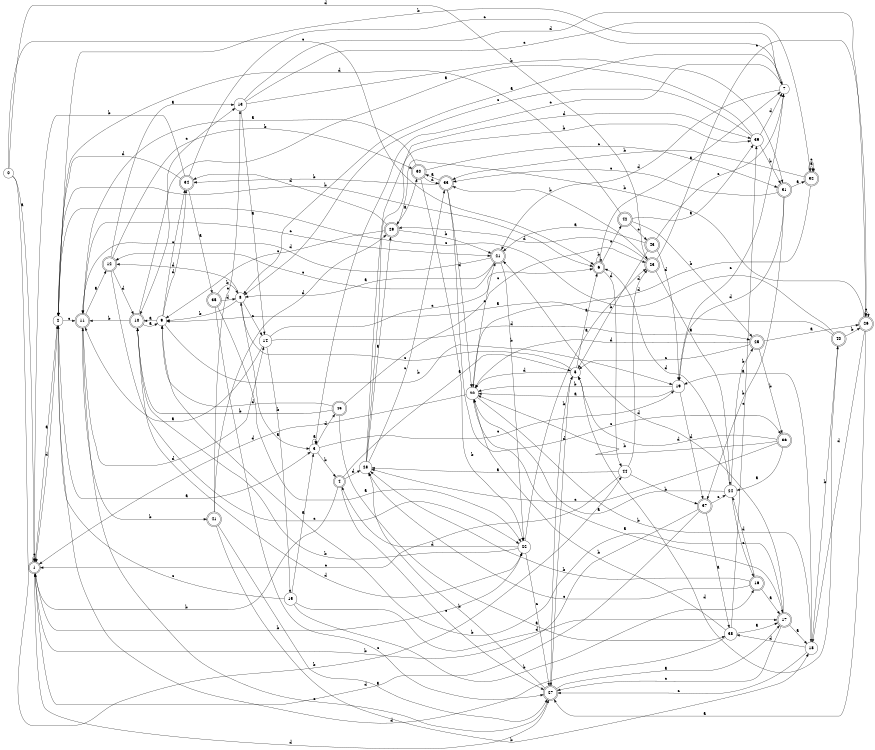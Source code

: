 digraph n37_10 {
__start0 [label="" shape="none"];

rankdir=LR;
size="8,5";

s0 [style="filled", color="black", fillcolor="white" shape="circle", label="0"];
s1 [style="rounded,filled", color="black", fillcolor="white" shape="doublecircle", label="1"];
s2 [style="filled", color="black", fillcolor="white" shape="circle", label="2"];
s3 [style="filled", color="black", fillcolor="white" shape="circle", label="3"];
s4 [style="rounded,filled", color="black", fillcolor="white" shape="doublecircle", label="4"];
s5 [style="filled", color="black", fillcolor="white" shape="circle", label="5"];
s6 [style="rounded,filled", color="black", fillcolor="white" shape="doublecircle", label="6"];
s7 [style="filled", color="black", fillcolor="white" shape="circle", label="7"];
s8 [style="filled", color="black", fillcolor="white" shape="circle", label="8"];
s9 [style="filled", color="black", fillcolor="white" shape="circle", label="9"];
s10 [style="rounded,filled", color="black", fillcolor="white" shape="doublecircle", label="10"];
s11 [style="rounded,filled", color="black", fillcolor="white" shape="doublecircle", label="11"];
s12 [style="rounded,filled", color="black", fillcolor="white" shape="doublecircle", label="12"];
s13 [style="filled", color="black", fillcolor="white" shape="circle", label="13"];
s14 [style="filled", color="black", fillcolor="white" shape="circle", label="14"];
s15 [style="filled", color="black", fillcolor="white" shape="circle", label="15"];
s16 [style="rounded,filled", color="black", fillcolor="white" shape="doublecircle", label="16"];
s17 [style="rounded,filled", color="black", fillcolor="white" shape="doublecircle", label="17"];
s18 [style="filled", color="black", fillcolor="white" shape="circle", label="18"];
s19 [style="filled", color="black", fillcolor="white" shape="circle", label="19"];
s20 [style="filled", color="black", fillcolor="white" shape="circle", label="20"];
s21 [style="rounded,filled", color="black", fillcolor="white" shape="doublecircle", label="21"];
s22 [style="filled", color="black", fillcolor="white" shape="circle", label="22"];
s23 [style="rounded,filled", color="black", fillcolor="white" shape="doublecircle", label="23"];
s24 [style="filled", color="black", fillcolor="white" shape="circle", label="24"];
s25 [style="rounded,filled", color="black", fillcolor="white" shape="doublecircle", label="25"];
s26 [style="rounded,filled", color="black", fillcolor="white" shape="doublecircle", label="26"];
s27 [style="rounded,filled", color="black", fillcolor="white" shape="doublecircle", label="27"];
s28 [style="filled", color="black", fillcolor="white" shape="circle", label="28"];
s29 [style="rounded,filled", color="black", fillcolor="white" shape="doublecircle", label="29"];
s30 [style="rounded,filled", color="black", fillcolor="white" shape="doublecircle", label="30"];
s31 [style="rounded,filled", color="black", fillcolor="white" shape="doublecircle", label="31"];
s32 [style="rounded,filled", color="black", fillcolor="white" shape="doublecircle", label="32"];
s33 [style="rounded,filled", color="black", fillcolor="white" shape="doublecircle", label="33"];
s34 [style="rounded,filled", color="black", fillcolor="white" shape="doublecircle", label="34"];
s35 [style="rounded,filled", color="black", fillcolor="white" shape="doublecircle", label="35"];
s36 [style="rounded,filled", color="black", fillcolor="white" shape="doublecircle", label="36"];
s37 [style="rounded,filled", color="black", fillcolor="white" shape="doublecircle", label="37"];
s38 [style="filled", color="black", fillcolor="white" shape="circle", label="38"];
s39 [style="filled", color="black", fillcolor="white" shape="circle", label="39"];
s40 [style="rounded,filled", color="black", fillcolor="white" shape="doublecircle", label="40"];
s41 [style="rounded,filled", color="black", fillcolor="white" shape="doublecircle", label="41"];
s42 [style="rounded,filled", color="black", fillcolor="white" shape="doublecircle", label="42"];
s43 [style="rounded,filled", color="black", fillcolor="white" shape="doublecircle", label="43"];
s44 [style="filled", color="black", fillcolor="white" shape="circle", label="44"];
s45 [style="rounded,filled", color="black", fillcolor="white" shape="doublecircle", label="45"];
s0 -> s1 [label="a"];
s0 -> s44 [label="b"];
s0 -> s6 [label="c"];
s0 -> s23 [label="d"];
s1 -> s2 [label="a"];
s1 -> s22 [label="b"];
s1 -> s1 [label="c"];
s1 -> s27 [label="d"];
s2 -> s3 [label="a"];
s2 -> s6 [label="b"];
s2 -> s11 [label="c"];
s2 -> s1 [label="d"];
s3 -> s3 [label="a"];
s3 -> s4 [label="b"];
s3 -> s19 [label="c"];
s3 -> s45 [label="d"];
s4 -> s5 [label="a"];
s4 -> s1 [label="b"];
s4 -> s27 [label="c"];
s4 -> s28 [label="d"];
s5 -> s6 [label="a"];
s5 -> s27 [label="b"];
s5 -> s8 [label="c"];
s5 -> s20 [label="d"];
s6 -> s7 [label="a"];
s6 -> s6 [label="b"];
s6 -> s42 [label="c"];
s6 -> s44 [label="d"];
s7 -> s8 [label="a"];
s7 -> s2 [label="b"];
s7 -> s3 [label="c"];
s7 -> s21 [label="d"];
s8 -> s3 [label="a"];
s8 -> s9 [label="b"];
s8 -> s14 [label="c"];
s8 -> s12 [label="d"];
s9 -> s10 [label="a"];
s9 -> s19 [label="b"];
s9 -> s34 [label="c"];
s9 -> s34 [label="d"];
s10 -> s9 [label="a"];
s10 -> s11 [label="b"];
s10 -> s13 [label="c"];
s10 -> s22 [label="d"];
s11 -> s12 [label="a"];
s11 -> s41 [label="b"];
s11 -> s21 [label="c"];
s11 -> s14 [label="d"];
s12 -> s13 [label="a"];
s12 -> s30 [label="b"];
s12 -> s22 [label="c"];
s12 -> s10 [label="d"];
s13 -> s14 [label="a"];
s13 -> s31 [label="b"];
s13 -> s32 [label="c"];
s13 -> s26 [label="d"];
s14 -> s11 [label="a"];
s14 -> s15 [label="b"];
s14 -> s6 [label="c"];
s14 -> s25 [label="d"];
s15 -> s3 [label="a"];
s15 -> s16 [label="b"];
s15 -> s2 [label="c"];
s15 -> s17 [label="d"];
s16 -> s17 [label="a"];
s16 -> s28 [label="b"];
s16 -> s28 [label="c"];
s16 -> s24 [label="d"];
s17 -> s18 [label="a"];
s17 -> s9 [label="b"];
s17 -> s27 [label="c"];
s17 -> s21 [label="d"];
s18 -> s19 [label="a"];
s18 -> s40 [label="b"];
s18 -> s27 [label="c"];
s18 -> s38 [label="d"];
s19 -> s20 [label="a"];
s19 -> s20 [label="b"];
s19 -> s7 [label="c"];
s19 -> s37 [label="d"];
s20 -> s17 [label="a"];
s20 -> s18 [label="b"];
s20 -> s21 [label="c"];
s20 -> s1 [label="d"];
s21 -> s8 [label="a"];
s21 -> s22 [label="b"];
s21 -> s12 [label="c"];
s21 -> s11 [label="d"];
s22 -> s23 [label="a"];
s22 -> s10 [label="b"];
s22 -> s27 [label="c"];
s22 -> s4 [label="d"];
s23 -> s24 [label="a"];
s23 -> s33 [label="b"];
s23 -> s26 [label="c"];
s23 -> s29 [label="d"];
s24 -> s20 [label="a"];
s24 -> s25 [label="b"];
s24 -> s16 [label="c"];
s24 -> s6 [label="d"];
s25 -> s26 [label="a"];
s25 -> s36 [label="b"];
s25 -> s5 [label="c"];
s25 -> s20 [label="d"];
s26 -> s27 [label="a"];
s26 -> s29 [label="b"];
s26 -> s26 [label="c"];
s26 -> s18 [label="d"];
s27 -> s17 [label="a"];
s27 -> s28 [label="b"];
s27 -> s11 [label="c"];
s27 -> s5 [label="d"];
s28 -> s29 [label="a"];
s28 -> s39 [label="b"];
s28 -> s33 [label="c"];
s28 -> s39 [label="d"];
s29 -> s30 [label="a"];
s29 -> s21 [label="b"];
s29 -> s9 [label="c"];
s29 -> s34 [label="d"];
s30 -> s11 [label="a"];
s30 -> s22 [label="b"];
s30 -> s31 [label="c"];
s30 -> s33 [label="d"];
s31 -> s32 [label="a"];
s31 -> s37 [label="b"];
s31 -> s33 [label="c"];
s31 -> s19 [label="d"];
s32 -> s32 [label="a"];
s32 -> s33 [label="b"];
s32 -> s32 [label="c"];
s32 -> s20 [label="d"];
s33 -> s30 [label="a"];
s33 -> s34 [label="b"];
s33 -> s36 [label="c"];
s33 -> s20 [label="d"];
s34 -> s35 [label="a"];
s34 -> s1 [label="b"];
s34 -> s7 [label="c"];
s34 -> s2 [label="d"];
s35 -> s22 [label="a"];
s35 -> s8 [label="b"];
s35 -> s27 [label="c"];
s35 -> s8 [label="d"];
s36 -> s24 [label="a"];
s36 -> s20 [label="b"];
s36 -> s28 [label="c"];
s36 -> s5 [label="d"];
s37 -> s38 [label="a"];
s37 -> s1 [label="b"];
s37 -> s24 [label="c"];
s37 -> s1 [label="d"];
s38 -> s17 [label="a"];
s38 -> s20 [label="b"];
s38 -> s39 [label="c"];
s38 -> s2 [label="d"];
s39 -> s10 [label="a"];
s39 -> s31 [label="b"];
s39 -> s8 [label="c"];
s39 -> s7 [label="d"];
s40 -> s9 [label="a"];
s40 -> s26 [label="b"];
s40 -> s2 [label="c"];
s40 -> s5 [label="d"];
s41 -> s27 [label="a"];
s41 -> s18 [label="b"];
s41 -> s13 [label="c"];
s41 -> s29 [label="d"];
s42 -> s39 [label="a"];
s42 -> s25 [label="b"];
s42 -> s43 [label="c"];
s42 -> s2 [label="d"];
s43 -> s21 [label="a"];
s43 -> s5 [label="b"];
s43 -> s7 [label="c"];
s43 -> s19 [label="d"];
s44 -> s28 [label="a"];
s44 -> s37 [label="b"];
s44 -> s1 [label="c"];
s44 -> s23 [label="d"];
s45 -> s38 [label="a"];
s45 -> s10 [label="b"];
s45 -> s23 [label="c"];
s45 -> s9 [label="d"];

}